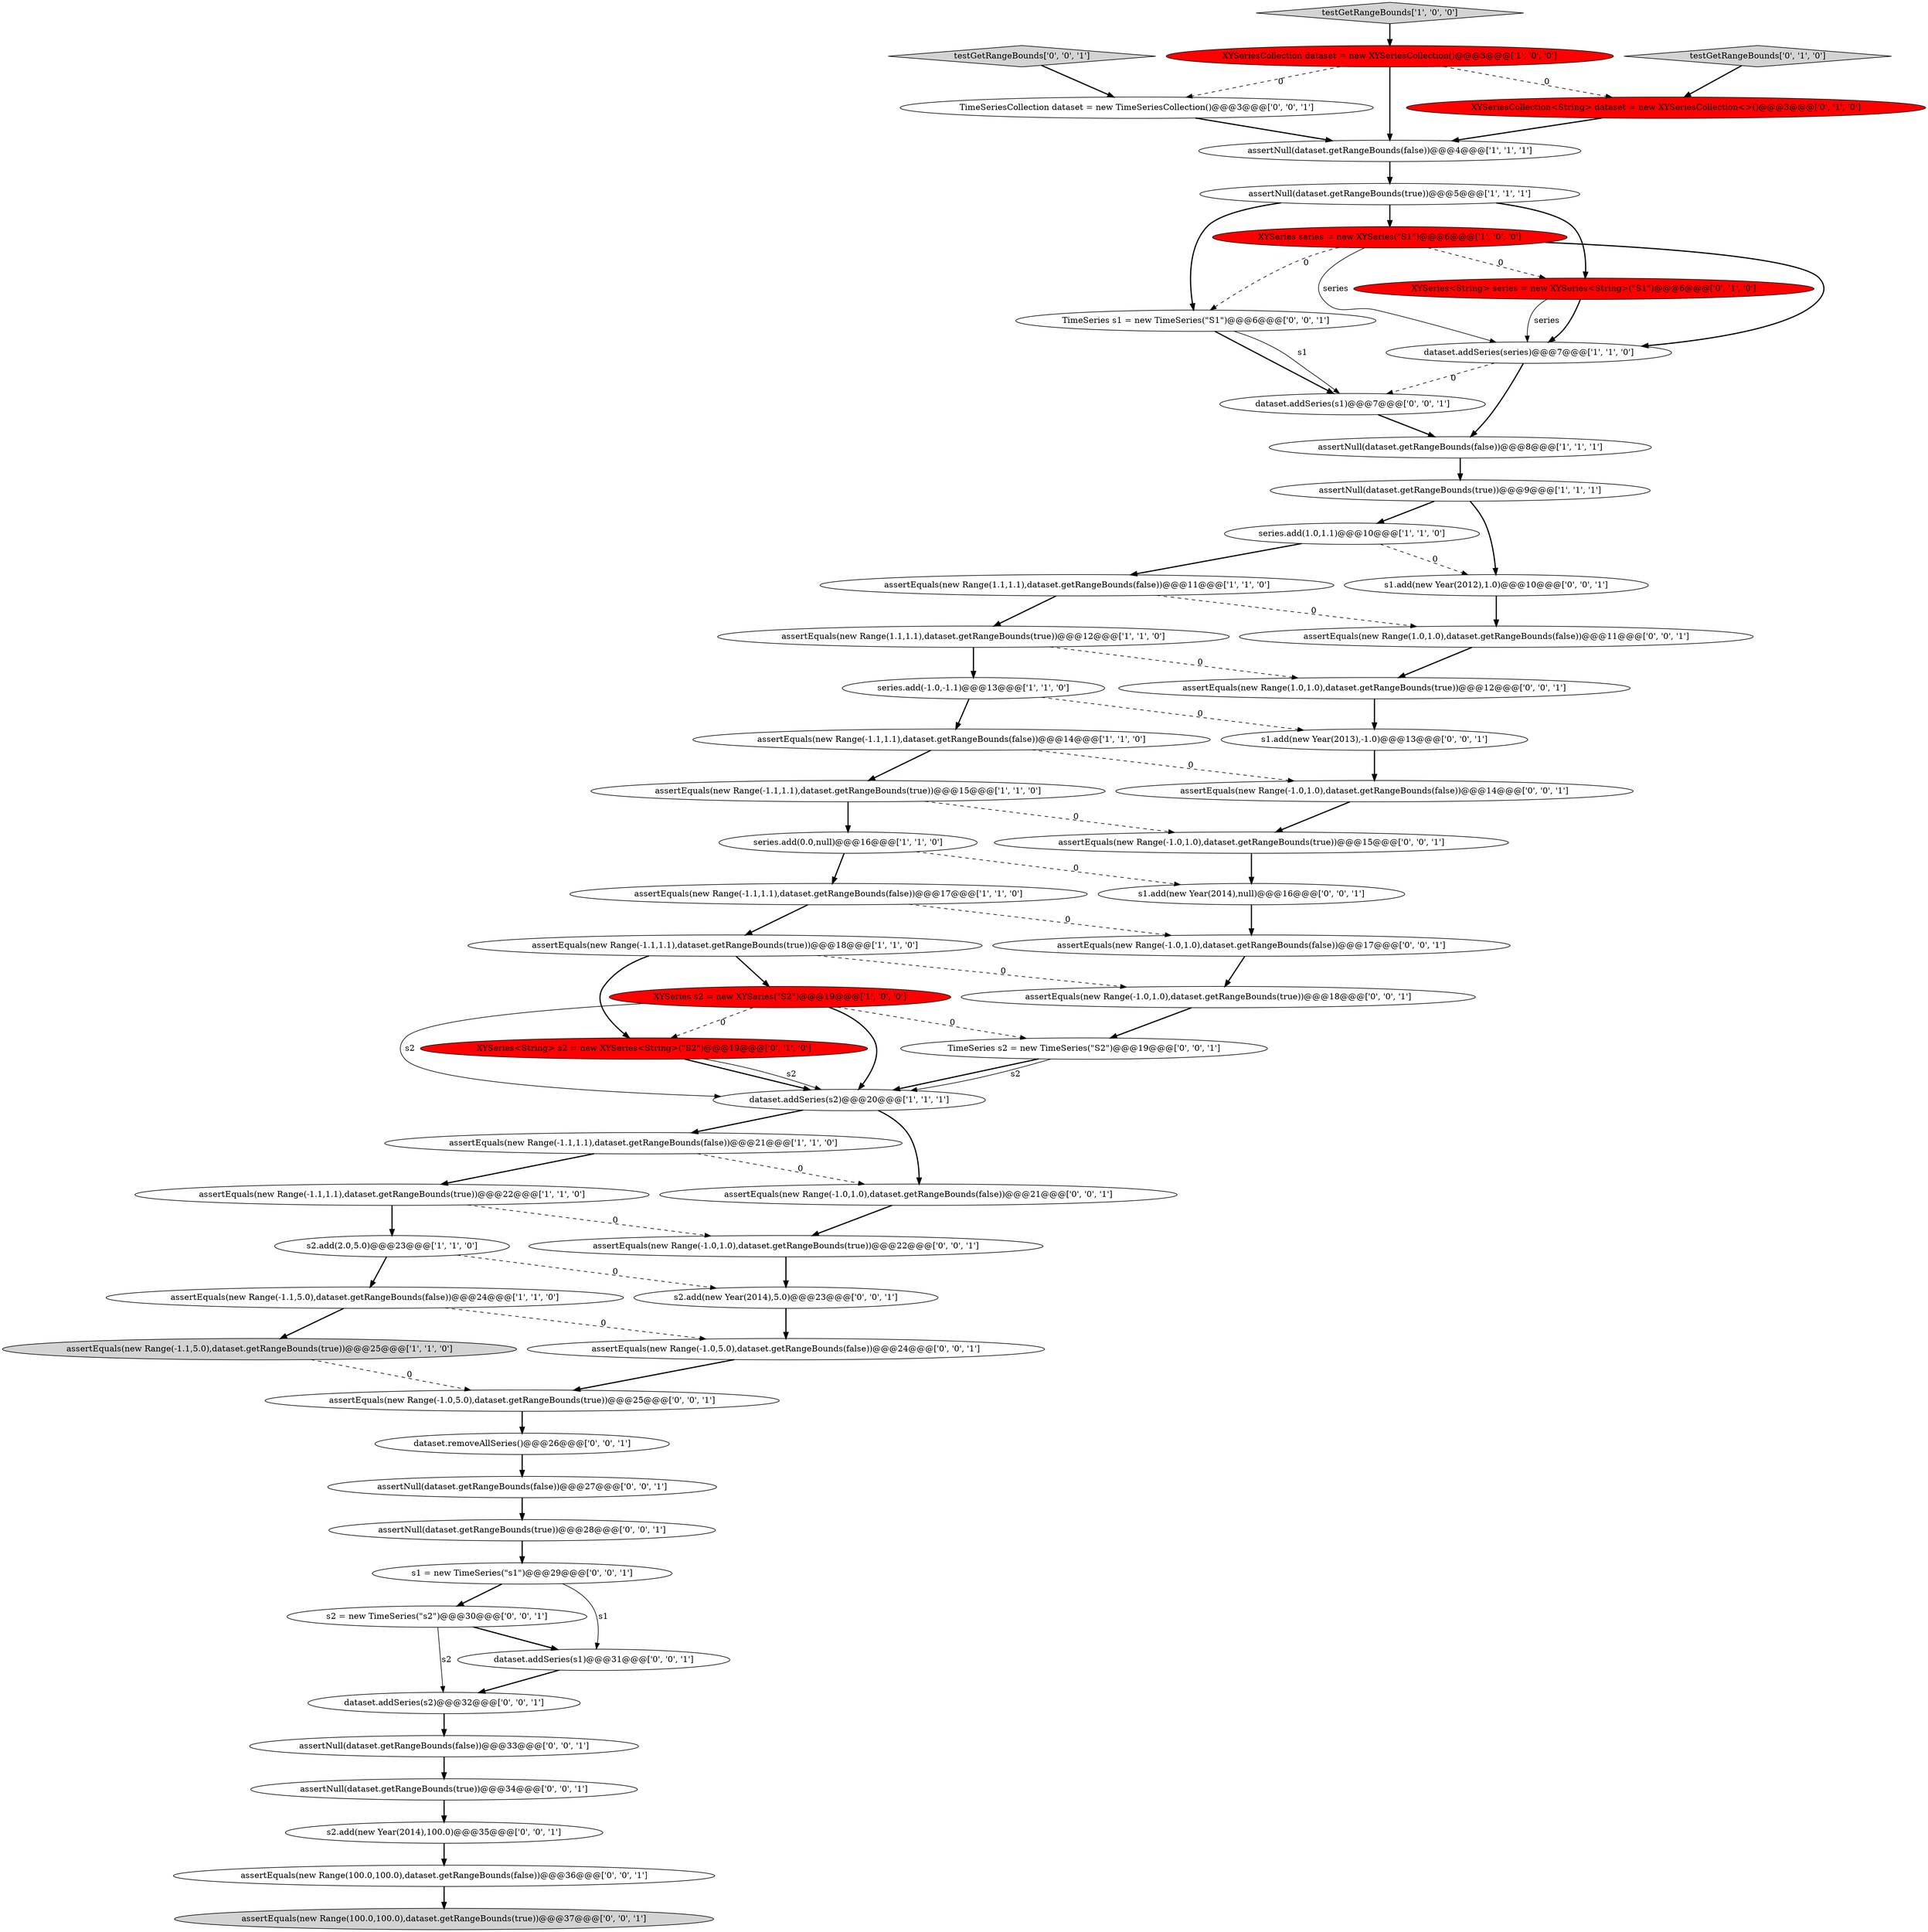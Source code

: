digraph {
42 [style = filled, label = "assertEquals(new Range(-1.0,1.0),dataset.getRangeBounds(true))@@@22@@@['0', '0', '1']", fillcolor = white, shape = ellipse image = "AAA0AAABBB3BBB"];
54 [style = filled, label = "assertNull(dataset.getRangeBounds(true))@@@34@@@['0', '0', '1']", fillcolor = white, shape = ellipse image = "AAA0AAABBB3BBB"];
33 [style = filled, label = "TimeSeriesCollection dataset = new TimeSeriesCollection()@@@3@@@['0', '0', '1']", fillcolor = white, shape = ellipse image = "AAA0AAABBB3BBB"];
34 [style = filled, label = "TimeSeries s1 = new TimeSeries(\"S1\")@@@6@@@['0', '0', '1']", fillcolor = white, shape = ellipse image = "AAA0AAABBB3BBB"];
31 [style = filled, label = "testGetRangeBounds['0', '0', '1']", fillcolor = lightgray, shape = diamond image = "AAA0AAABBB3BBB"];
25 [style = filled, label = "XYSeries<String> series = new XYSeries<String>(\"S1\")@@@6@@@['0', '1', '0']", fillcolor = red, shape = ellipse image = "AAA1AAABBB2BBB"];
13 [style = filled, label = "XYSeries s2 = new XYSeries(\"S2\")@@@19@@@['1', '0', '0']", fillcolor = red, shape = ellipse image = "AAA1AAABBB1BBB"];
20 [style = filled, label = "assertEquals(new Range(-1.1,1.1),dataset.getRangeBounds(false))@@@17@@@['1', '1', '0']", fillcolor = white, shape = ellipse image = "AAA0AAABBB1BBB"];
28 [style = filled, label = "s2.add(new Year(2014),5.0)@@@23@@@['0', '0', '1']", fillcolor = white, shape = ellipse image = "AAA0AAABBB3BBB"];
58 [style = filled, label = "assertEquals(new Range(-1.0,1.0),dataset.getRangeBounds(true))@@@15@@@['0', '0', '1']", fillcolor = white, shape = ellipse image = "AAA0AAABBB3BBB"];
1 [style = filled, label = "assertNull(dataset.getRangeBounds(false))@@@8@@@['1', '1', '1']", fillcolor = white, shape = ellipse image = "AAA0AAABBB1BBB"];
49 [style = filled, label = "dataset.addSeries(s2)@@@32@@@['0', '0', '1']", fillcolor = white, shape = ellipse image = "AAA0AAABBB3BBB"];
7 [style = filled, label = "assertEquals(new Range(1.1,1.1),dataset.getRangeBounds(false))@@@11@@@['1', '1', '0']", fillcolor = white, shape = ellipse image = "AAA0AAABBB1BBB"];
14 [style = filled, label = "series.add(1.0,1.1)@@@10@@@['1', '1', '0']", fillcolor = white, shape = ellipse image = "AAA0AAABBB1BBB"];
45 [style = filled, label = "assertEquals(new Range(-1.0,1.0),dataset.getRangeBounds(false))@@@17@@@['0', '0', '1']", fillcolor = white, shape = ellipse image = "AAA0AAABBB3BBB"];
57 [style = filled, label = "assertEquals(new Range(100.0,100.0),dataset.getRangeBounds(false))@@@36@@@['0', '0', '1']", fillcolor = white, shape = ellipse image = "AAA0AAABBB3BBB"];
16 [style = filled, label = "assertEquals(new Range(-1.1,5.0),dataset.getRangeBounds(true))@@@25@@@['1', '1', '0']", fillcolor = lightgray, shape = ellipse image = "AAA0AAABBB1BBB"];
12 [style = filled, label = "assertEquals(new Range(-1.1,1.1),dataset.getRangeBounds(true))@@@18@@@['1', '1', '0']", fillcolor = white, shape = ellipse image = "AAA0AAABBB1BBB"];
19 [style = filled, label = "series.add(0.0,null)@@@16@@@['1', '1', '0']", fillcolor = white, shape = ellipse image = "AAA0AAABBB1BBB"];
9 [style = filled, label = "assertEquals(new Range(-1.1,1.1),dataset.getRangeBounds(true))@@@22@@@['1', '1', '0']", fillcolor = white, shape = ellipse image = "AAA0AAABBB1BBB"];
27 [style = filled, label = "testGetRangeBounds['0', '1', '0']", fillcolor = lightgray, shape = diamond image = "AAA0AAABBB2BBB"];
47 [style = filled, label = "s1 = new TimeSeries(\"s1\")@@@29@@@['0', '0', '1']", fillcolor = white, shape = ellipse image = "AAA0AAABBB3BBB"];
52 [style = filled, label = "dataset.addSeries(s1)@@@7@@@['0', '0', '1']", fillcolor = white, shape = ellipse image = "AAA0AAABBB3BBB"];
21 [style = filled, label = "assertEquals(new Range(-1.1,5.0),dataset.getRangeBounds(false))@@@24@@@['1', '1', '0']", fillcolor = white, shape = ellipse image = "AAA0AAABBB1BBB"];
2 [style = filled, label = "series.add(-1.0,-1.1)@@@13@@@['1', '1', '0']", fillcolor = white, shape = ellipse image = "AAA0AAABBB1BBB"];
41 [style = filled, label = "assertEquals(new Range(1.0,1.0),dataset.getRangeBounds(true))@@@12@@@['0', '0', '1']", fillcolor = white, shape = ellipse image = "AAA0AAABBB3BBB"];
39 [style = filled, label = "assertEquals(new Range(100.0,100.0),dataset.getRangeBounds(true))@@@37@@@['0', '0', '1']", fillcolor = lightgray, shape = ellipse image = "AAA0AAABBB3BBB"];
15 [style = filled, label = "XYSeries series = new XYSeries(\"S1\")@@@6@@@['1', '0', '0']", fillcolor = red, shape = ellipse image = "AAA1AAABBB1BBB"];
53 [style = filled, label = "assertEquals(new Range(-1.0,1.0),dataset.getRangeBounds(false))@@@14@@@['0', '0', '1']", fillcolor = white, shape = ellipse image = "AAA0AAABBB3BBB"];
3 [style = filled, label = "assertNull(dataset.getRangeBounds(true))@@@9@@@['1', '1', '1']", fillcolor = white, shape = ellipse image = "AAA0AAABBB1BBB"];
24 [style = filled, label = "XYSeries<String> s2 = new XYSeries<String>(\"S2\")@@@19@@@['0', '1', '0']", fillcolor = red, shape = ellipse image = "AAA1AAABBB2BBB"];
36 [style = filled, label = "TimeSeries s2 = new TimeSeries(\"S2\")@@@19@@@['0', '0', '1']", fillcolor = white, shape = ellipse image = "AAA0AAABBB3BBB"];
37 [style = filled, label = "s2 = new TimeSeries(\"s2\")@@@30@@@['0', '0', '1']", fillcolor = white, shape = ellipse image = "AAA0AAABBB3BBB"];
48 [style = filled, label = "assertEquals(new Range(-1.0,5.0),dataset.getRangeBounds(false))@@@24@@@['0', '0', '1']", fillcolor = white, shape = ellipse image = "AAA0AAABBB3BBB"];
38 [style = filled, label = "dataset.addSeries(s1)@@@31@@@['0', '0', '1']", fillcolor = white, shape = ellipse image = "AAA0AAABBB3BBB"];
18 [style = filled, label = "assertEquals(new Range(-1.1,1.1),dataset.getRangeBounds(false))@@@14@@@['1', '1', '0']", fillcolor = white, shape = ellipse image = "AAA0AAABBB1BBB"];
50 [style = filled, label = "dataset.removeAllSeries()@@@26@@@['0', '0', '1']", fillcolor = white, shape = ellipse image = "AAA0AAABBB3BBB"];
51 [style = filled, label = "assertNull(dataset.getRangeBounds(true))@@@28@@@['0', '0', '1']", fillcolor = white, shape = ellipse image = "AAA0AAABBB3BBB"];
0 [style = filled, label = "assertNull(dataset.getRangeBounds(true))@@@5@@@['1', '1', '1']", fillcolor = white, shape = ellipse image = "AAA0AAABBB1BBB"];
29 [style = filled, label = "assertNull(dataset.getRangeBounds(false))@@@33@@@['0', '0', '1']", fillcolor = white, shape = ellipse image = "AAA0AAABBB3BBB"];
40 [style = filled, label = "assertNull(dataset.getRangeBounds(false))@@@27@@@['0', '0', '1']", fillcolor = white, shape = ellipse image = "AAA0AAABBB3BBB"];
4 [style = filled, label = "dataset.addSeries(series)@@@7@@@['1', '1', '0']", fillcolor = white, shape = ellipse image = "AAA0AAABBB1BBB"];
11 [style = filled, label = "dataset.addSeries(s2)@@@20@@@['1', '1', '1']", fillcolor = white, shape = ellipse image = "AAA0AAABBB1BBB"];
43 [style = filled, label = "assertEquals(new Range(1.0,1.0),dataset.getRangeBounds(false))@@@11@@@['0', '0', '1']", fillcolor = white, shape = ellipse image = "AAA0AAABBB3BBB"];
6 [style = filled, label = "testGetRangeBounds['1', '0', '0']", fillcolor = lightgray, shape = diamond image = "AAA0AAABBB1BBB"];
32 [style = filled, label = "s1.add(new Year(2014),null)@@@16@@@['0', '0', '1']", fillcolor = white, shape = ellipse image = "AAA0AAABBB3BBB"];
26 [style = filled, label = "XYSeriesCollection<String> dataset = new XYSeriesCollection<>()@@@3@@@['0', '1', '0']", fillcolor = red, shape = ellipse image = "AAA1AAABBB2BBB"];
8 [style = filled, label = "assertEquals(new Range(-1.1,1.1),dataset.getRangeBounds(false))@@@21@@@['1', '1', '0']", fillcolor = white, shape = ellipse image = "AAA0AAABBB1BBB"];
5 [style = filled, label = "XYSeriesCollection dataset = new XYSeriesCollection()@@@3@@@['1', '0', '0']", fillcolor = red, shape = ellipse image = "AAA1AAABBB1BBB"];
23 [style = filled, label = "assertEquals(new Range(1.1,1.1),dataset.getRangeBounds(true))@@@12@@@['1', '1', '0']", fillcolor = white, shape = ellipse image = "AAA0AAABBB1BBB"];
35 [style = filled, label = "s1.add(new Year(2013),-1.0)@@@13@@@['0', '0', '1']", fillcolor = white, shape = ellipse image = "AAA0AAABBB3BBB"];
22 [style = filled, label = "assertNull(dataset.getRangeBounds(false))@@@4@@@['1', '1', '1']", fillcolor = white, shape = ellipse image = "AAA0AAABBB1BBB"];
30 [style = filled, label = "assertEquals(new Range(-1.0,1.0),dataset.getRangeBounds(true))@@@18@@@['0', '0', '1']", fillcolor = white, shape = ellipse image = "AAA0AAABBB3BBB"];
55 [style = filled, label = "assertEquals(new Range(-1.0,5.0),dataset.getRangeBounds(true))@@@25@@@['0', '0', '1']", fillcolor = white, shape = ellipse image = "AAA0AAABBB3BBB"];
17 [style = filled, label = "s2.add(2.0,5.0)@@@23@@@['1', '1', '0']", fillcolor = white, shape = ellipse image = "AAA0AAABBB1BBB"];
44 [style = filled, label = "s1.add(new Year(2012),1.0)@@@10@@@['0', '0', '1']", fillcolor = white, shape = ellipse image = "AAA0AAABBB3BBB"];
46 [style = filled, label = "assertEquals(new Range(-1.0,1.0),dataset.getRangeBounds(false))@@@21@@@['0', '0', '1']", fillcolor = white, shape = ellipse image = "AAA0AAABBB3BBB"];
10 [style = filled, label = "assertEquals(new Range(-1.1,1.1),dataset.getRangeBounds(true))@@@15@@@['1', '1', '0']", fillcolor = white, shape = ellipse image = "AAA0AAABBB1BBB"];
56 [style = filled, label = "s2.add(new Year(2014),100.0)@@@35@@@['0', '0', '1']", fillcolor = white, shape = ellipse image = "AAA0AAABBB3BBB"];
52->1 [style = bold, label=""];
54->56 [style = bold, label=""];
37->49 [style = solid, label="s2"];
58->32 [style = bold, label=""];
10->19 [style = bold, label=""];
53->58 [style = bold, label=""];
30->36 [style = bold, label=""];
47->37 [style = bold, label=""];
11->46 [style = bold, label=""];
45->30 [style = bold, label=""];
36->11 [style = bold, label=""];
0->15 [style = bold, label=""];
26->22 [style = bold, label=""];
14->7 [style = bold, label=""];
17->28 [style = dashed, label="0"];
13->24 [style = dashed, label="0"];
13->11 [style = solid, label="s2"];
15->25 [style = dashed, label="0"];
22->0 [style = bold, label=""];
10->58 [style = dashed, label="0"];
38->49 [style = bold, label=""];
57->39 [style = bold, label=""];
0->25 [style = bold, label=""];
24->11 [style = bold, label=""];
37->38 [style = bold, label=""];
14->44 [style = dashed, label="0"];
51->47 [style = bold, label=""];
21->48 [style = dashed, label="0"];
21->16 [style = bold, label=""];
24->11 [style = solid, label="s2"];
17->21 [style = bold, label=""];
46->42 [style = bold, label=""];
15->34 [style = dashed, label="0"];
5->26 [style = dashed, label="0"];
18->53 [style = dashed, label="0"];
40->51 [style = bold, label=""];
19->20 [style = bold, label=""];
34->52 [style = bold, label=""];
7->43 [style = dashed, label="0"];
2->18 [style = bold, label=""];
9->17 [style = bold, label=""];
56->57 [style = bold, label=""];
12->30 [style = dashed, label="0"];
8->46 [style = dashed, label="0"];
13->11 [style = bold, label=""];
15->4 [style = solid, label="series"];
0->34 [style = bold, label=""];
31->33 [style = bold, label=""];
48->55 [style = bold, label=""];
7->23 [style = bold, label=""];
5->33 [style = dashed, label="0"];
11->8 [style = bold, label=""];
4->52 [style = dashed, label="0"];
19->32 [style = dashed, label="0"];
5->22 [style = bold, label=""];
47->38 [style = solid, label="s1"];
27->26 [style = bold, label=""];
9->42 [style = dashed, label="0"];
2->35 [style = dashed, label="0"];
1->3 [style = bold, label=""];
12->24 [style = bold, label=""];
29->54 [style = bold, label=""];
12->13 [style = bold, label=""];
6->5 [style = bold, label=""];
3->44 [style = bold, label=""];
18->10 [style = bold, label=""];
34->52 [style = solid, label="s1"];
43->41 [style = bold, label=""];
4->1 [style = bold, label=""];
55->50 [style = bold, label=""];
23->2 [style = bold, label=""];
42->28 [style = bold, label=""];
33->22 [style = bold, label=""];
35->53 [style = bold, label=""];
49->29 [style = bold, label=""];
41->35 [style = bold, label=""];
32->45 [style = bold, label=""];
13->36 [style = dashed, label="0"];
20->45 [style = dashed, label="0"];
3->14 [style = bold, label=""];
25->4 [style = bold, label=""];
36->11 [style = solid, label="s2"];
44->43 [style = bold, label=""];
25->4 [style = solid, label="series"];
50->40 [style = bold, label=""];
20->12 [style = bold, label=""];
15->4 [style = bold, label=""];
8->9 [style = bold, label=""];
28->48 [style = bold, label=""];
23->41 [style = dashed, label="0"];
16->55 [style = dashed, label="0"];
}
